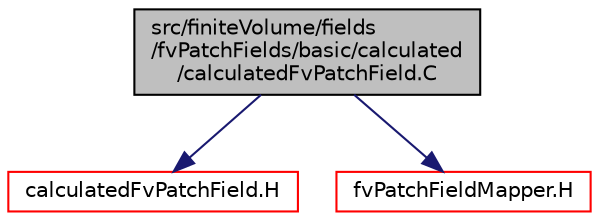 digraph "src/finiteVolume/fields/fvPatchFields/basic/calculated/calculatedFvPatchField.C"
{
  bgcolor="transparent";
  edge [fontname="Helvetica",fontsize="10",labelfontname="Helvetica",labelfontsize="10"];
  node [fontname="Helvetica",fontsize="10",shape=record];
  Node1 [label="src/finiteVolume/fields\l/fvPatchFields/basic/calculated\l/calculatedFvPatchField.C",height=0.2,width=0.4,color="black", fillcolor="grey75", style="filled", fontcolor="black"];
  Node1 -> Node2 [color="midnightblue",fontsize="10",style="solid",fontname="Helvetica"];
  Node2 [label="calculatedFvPatchField.H",height=0.2,width=0.4,color="red",URL="$a05163.html"];
  Node1 -> Node3 [color="midnightblue",fontsize="10",style="solid",fontname="Helvetica"];
  Node3 [label="fvPatchFieldMapper.H",height=0.2,width=0.4,color="red",URL="$a05515.html"];
}
